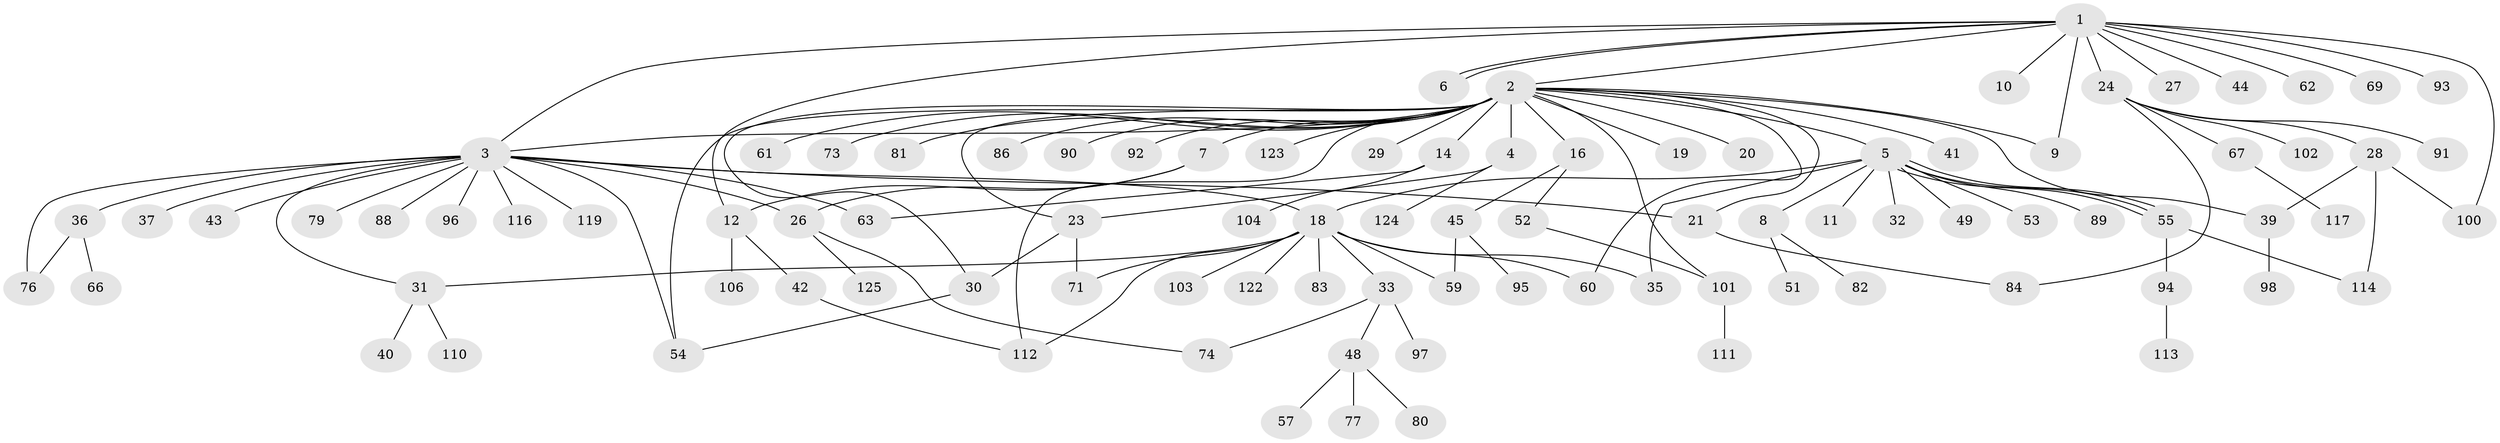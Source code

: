 // original degree distribution, {15: 0.015873015873015872, 20: 0.007936507936507936, 17: 0.007936507936507936, 4: 0.07142857142857142, 2: 0.21428571428571427, 1: 0.5396825396825397, 3: 0.07142857142857142, 13: 0.015873015873015872, 5: 0.03968253968253968, 7: 0.007936507936507936, 6: 0.007936507936507936}
// Generated by graph-tools (version 1.1) at 2025/11/02/27/25 16:11:15]
// undirected, 95 vertices, 122 edges
graph export_dot {
graph [start="1"]
  node [color=gray90,style=filled];
  1 [super="+46"];
  2 [super="+17"];
  3 [super="+13"];
  4 [super="+85"];
  5 [super="+58"];
  6;
  7 [super="+15"];
  8 [super="+38"];
  9 [super="+56"];
  10;
  11 [super="+22"];
  12;
  14 [super="+64"];
  16 [super="+34"];
  18 [super="+47"];
  19;
  20;
  21;
  23 [super="+25"];
  24 [super="+109"];
  26 [super="+99"];
  27;
  28 [super="+115"];
  29;
  30;
  31 [super="+105"];
  32;
  33 [super="+72"];
  35;
  36 [super="+65"];
  37;
  39 [super="+121"];
  40;
  41;
  42 [super="+50"];
  43;
  44;
  45 [super="+68"];
  48 [super="+78"];
  49;
  51;
  52 [super="+70"];
  53;
  54;
  55 [super="+75"];
  57;
  59;
  60;
  61;
  62;
  63;
  66;
  67;
  69;
  71 [super="+120"];
  73;
  74;
  76;
  77;
  79;
  80 [super="+87"];
  81;
  82 [super="+108"];
  83;
  84;
  86;
  88;
  89 [super="+107"];
  90;
  91;
  92;
  93;
  94;
  95;
  96;
  97;
  98;
  100;
  101 [super="+118"];
  102;
  103;
  104;
  106;
  110;
  111;
  112;
  113;
  114;
  116;
  117;
  119;
  122 [super="+126"];
  123;
  124;
  125;
  1 -- 2;
  1 -- 3;
  1 -- 6;
  1 -- 6;
  1 -- 9;
  1 -- 10;
  1 -- 12;
  1 -- 24;
  1 -- 27;
  1 -- 44;
  1 -- 62;
  1 -- 69;
  1 -- 93;
  1 -- 100;
  2 -- 3;
  2 -- 4;
  2 -- 5 [weight=2];
  2 -- 7;
  2 -- 9 [weight=2];
  2 -- 14;
  2 -- 16;
  2 -- 19;
  2 -- 21;
  2 -- 29;
  2 -- 30;
  2 -- 39;
  2 -- 41;
  2 -- 54;
  2 -- 60;
  2 -- 81;
  2 -- 90;
  2 -- 123;
  2 -- 101;
  2 -- 73;
  2 -- 112;
  2 -- 20;
  2 -- 86;
  2 -- 23;
  2 -- 92;
  2 -- 61;
  3 -- 21;
  3 -- 31;
  3 -- 36;
  3 -- 37;
  3 -- 43;
  3 -- 54;
  3 -- 63;
  3 -- 76;
  3 -- 79 [weight=2];
  3 -- 88;
  3 -- 96;
  3 -- 116;
  3 -- 119;
  3 -- 26;
  3 -- 18;
  4 -- 23;
  4 -- 124;
  5 -- 8;
  5 -- 11;
  5 -- 18;
  5 -- 32;
  5 -- 35;
  5 -- 49;
  5 -- 53;
  5 -- 55;
  5 -- 55;
  5 -- 55;
  5 -- 89;
  7 -- 12;
  7 -- 26;
  8 -- 82;
  8 -- 51;
  12 -- 42;
  12 -- 106;
  14 -- 104;
  14 -- 63;
  16 -- 45;
  16 -- 52;
  18 -- 31;
  18 -- 33;
  18 -- 35;
  18 -- 59;
  18 -- 60;
  18 -- 71;
  18 -- 83;
  18 -- 103;
  18 -- 112;
  18 -- 122;
  21 -- 84;
  23 -- 30;
  23 -- 71;
  24 -- 28;
  24 -- 67;
  24 -- 84;
  24 -- 91;
  24 -- 102;
  26 -- 74;
  26 -- 125;
  28 -- 39;
  28 -- 100;
  28 -- 114;
  30 -- 54;
  31 -- 40;
  31 -- 110;
  33 -- 48;
  33 -- 74;
  33 -- 97;
  36 -- 66;
  36 -- 76;
  39 -- 98;
  42 -- 112;
  45 -- 59;
  45 -- 95;
  48 -- 57;
  48 -- 77;
  48 -- 80;
  52 -- 101;
  55 -- 94;
  55 -- 114;
  67 -- 117;
  94 -- 113;
  101 -- 111;
}
